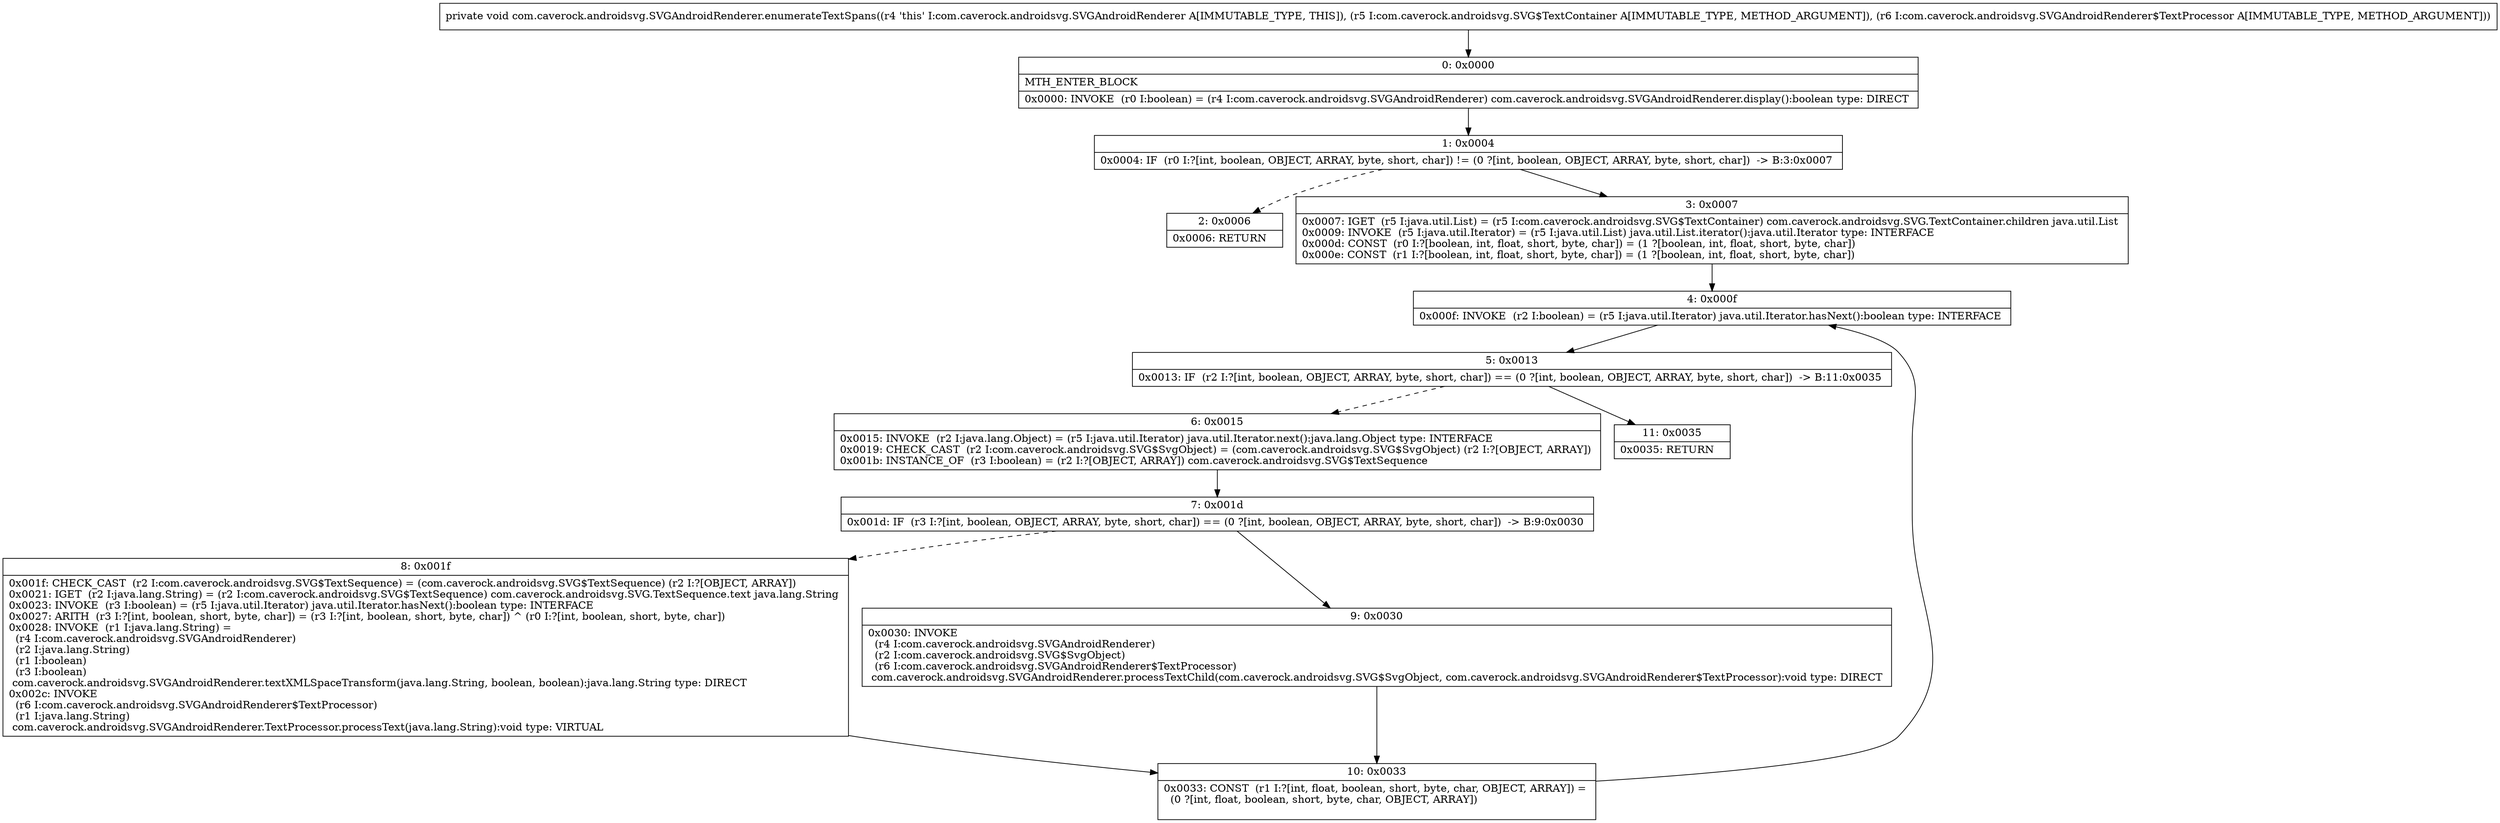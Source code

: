 digraph "CFG forcom.caverock.androidsvg.SVGAndroidRenderer.enumerateTextSpans(Lcom\/caverock\/androidsvg\/SVG$TextContainer;Lcom\/caverock\/androidsvg\/SVGAndroidRenderer$TextProcessor;)V" {
Node_0 [shape=record,label="{0\:\ 0x0000|MTH_ENTER_BLOCK\l|0x0000: INVOKE  (r0 I:boolean) = (r4 I:com.caverock.androidsvg.SVGAndroidRenderer) com.caverock.androidsvg.SVGAndroidRenderer.display():boolean type: DIRECT \l}"];
Node_1 [shape=record,label="{1\:\ 0x0004|0x0004: IF  (r0 I:?[int, boolean, OBJECT, ARRAY, byte, short, char]) != (0 ?[int, boolean, OBJECT, ARRAY, byte, short, char])  \-\> B:3:0x0007 \l}"];
Node_2 [shape=record,label="{2\:\ 0x0006|0x0006: RETURN   \l}"];
Node_3 [shape=record,label="{3\:\ 0x0007|0x0007: IGET  (r5 I:java.util.List) = (r5 I:com.caverock.androidsvg.SVG$TextContainer) com.caverock.androidsvg.SVG.TextContainer.children java.util.List \l0x0009: INVOKE  (r5 I:java.util.Iterator) = (r5 I:java.util.List) java.util.List.iterator():java.util.Iterator type: INTERFACE \l0x000d: CONST  (r0 I:?[boolean, int, float, short, byte, char]) = (1 ?[boolean, int, float, short, byte, char]) \l0x000e: CONST  (r1 I:?[boolean, int, float, short, byte, char]) = (1 ?[boolean, int, float, short, byte, char]) \l}"];
Node_4 [shape=record,label="{4\:\ 0x000f|0x000f: INVOKE  (r2 I:boolean) = (r5 I:java.util.Iterator) java.util.Iterator.hasNext():boolean type: INTERFACE \l}"];
Node_5 [shape=record,label="{5\:\ 0x0013|0x0013: IF  (r2 I:?[int, boolean, OBJECT, ARRAY, byte, short, char]) == (0 ?[int, boolean, OBJECT, ARRAY, byte, short, char])  \-\> B:11:0x0035 \l}"];
Node_6 [shape=record,label="{6\:\ 0x0015|0x0015: INVOKE  (r2 I:java.lang.Object) = (r5 I:java.util.Iterator) java.util.Iterator.next():java.lang.Object type: INTERFACE \l0x0019: CHECK_CAST  (r2 I:com.caverock.androidsvg.SVG$SvgObject) = (com.caverock.androidsvg.SVG$SvgObject) (r2 I:?[OBJECT, ARRAY]) \l0x001b: INSTANCE_OF  (r3 I:boolean) = (r2 I:?[OBJECT, ARRAY]) com.caverock.androidsvg.SVG$TextSequence \l}"];
Node_7 [shape=record,label="{7\:\ 0x001d|0x001d: IF  (r3 I:?[int, boolean, OBJECT, ARRAY, byte, short, char]) == (0 ?[int, boolean, OBJECT, ARRAY, byte, short, char])  \-\> B:9:0x0030 \l}"];
Node_8 [shape=record,label="{8\:\ 0x001f|0x001f: CHECK_CAST  (r2 I:com.caverock.androidsvg.SVG$TextSequence) = (com.caverock.androidsvg.SVG$TextSequence) (r2 I:?[OBJECT, ARRAY]) \l0x0021: IGET  (r2 I:java.lang.String) = (r2 I:com.caverock.androidsvg.SVG$TextSequence) com.caverock.androidsvg.SVG.TextSequence.text java.lang.String \l0x0023: INVOKE  (r3 I:boolean) = (r5 I:java.util.Iterator) java.util.Iterator.hasNext():boolean type: INTERFACE \l0x0027: ARITH  (r3 I:?[int, boolean, short, byte, char]) = (r3 I:?[int, boolean, short, byte, char]) ^ (r0 I:?[int, boolean, short, byte, char]) \l0x0028: INVOKE  (r1 I:java.lang.String) = \l  (r4 I:com.caverock.androidsvg.SVGAndroidRenderer)\l  (r2 I:java.lang.String)\l  (r1 I:boolean)\l  (r3 I:boolean)\l com.caverock.androidsvg.SVGAndroidRenderer.textXMLSpaceTransform(java.lang.String, boolean, boolean):java.lang.String type: DIRECT \l0x002c: INVOKE  \l  (r6 I:com.caverock.androidsvg.SVGAndroidRenderer$TextProcessor)\l  (r1 I:java.lang.String)\l com.caverock.androidsvg.SVGAndroidRenderer.TextProcessor.processText(java.lang.String):void type: VIRTUAL \l}"];
Node_9 [shape=record,label="{9\:\ 0x0030|0x0030: INVOKE  \l  (r4 I:com.caverock.androidsvg.SVGAndroidRenderer)\l  (r2 I:com.caverock.androidsvg.SVG$SvgObject)\l  (r6 I:com.caverock.androidsvg.SVGAndroidRenderer$TextProcessor)\l com.caverock.androidsvg.SVGAndroidRenderer.processTextChild(com.caverock.androidsvg.SVG$SvgObject, com.caverock.androidsvg.SVGAndroidRenderer$TextProcessor):void type: DIRECT \l}"];
Node_10 [shape=record,label="{10\:\ 0x0033|0x0033: CONST  (r1 I:?[int, float, boolean, short, byte, char, OBJECT, ARRAY]) = \l  (0 ?[int, float, boolean, short, byte, char, OBJECT, ARRAY])\l \l}"];
Node_11 [shape=record,label="{11\:\ 0x0035|0x0035: RETURN   \l}"];
MethodNode[shape=record,label="{private void com.caverock.androidsvg.SVGAndroidRenderer.enumerateTextSpans((r4 'this' I:com.caverock.androidsvg.SVGAndroidRenderer A[IMMUTABLE_TYPE, THIS]), (r5 I:com.caverock.androidsvg.SVG$TextContainer A[IMMUTABLE_TYPE, METHOD_ARGUMENT]), (r6 I:com.caverock.androidsvg.SVGAndroidRenderer$TextProcessor A[IMMUTABLE_TYPE, METHOD_ARGUMENT])) }"];
MethodNode -> Node_0;
Node_0 -> Node_1;
Node_1 -> Node_2[style=dashed];
Node_1 -> Node_3;
Node_3 -> Node_4;
Node_4 -> Node_5;
Node_5 -> Node_6[style=dashed];
Node_5 -> Node_11;
Node_6 -> Node_7;
Node_7 -> Node_8[style=dashed];
Node_7 -> Node_9;
Node_8 -> Node_10;
Node_9 -> Node_10;
Node_10 -> Node_4;
}

